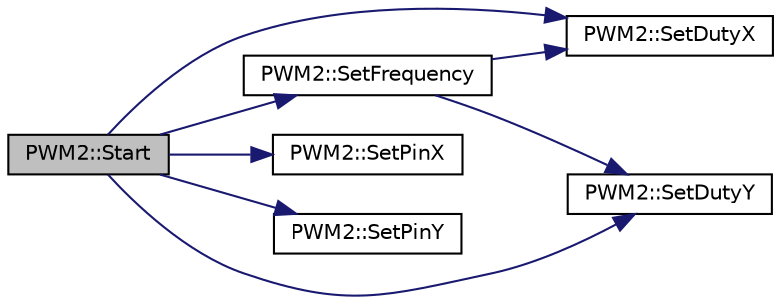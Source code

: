 digraph "PWM2::Start"
{
  edge [fontname="Helvetica",fontsize="10",labelfontname="Helvetica",labelfontsize="10"];
  node [fontname="Helvetica",fontsize="10",shape=record];
  rankdir="LR";
  Node1 [label="PWM2::Start",height=0.2,width=0.4,color="black", fillcolor="grey75", style="filled" fontcolor="black"];
  Node1 -> Node2 [color="midnightblue",fontsize="10",style="solid",fontname="Helvetica"];
  Node2 [label="PWM2::SetDutyX",height=0.2,width=0.4,color="black", fillcolor="white", style="filled",URL="$classPWM2.html#ac885ec16bd620fc1228e792ec1abf306",tooltip="Output a square wave with specified duty cycle. "];
  Node1 -> Node3 [color="midnightblue",fontsize="10",style="solid",fontname="Helvetica"];
  Node3 [label="PWM2::SetDutyY",height=0.2,width=0.4,color="black", fillcolor="white", style="filled",URL="$classPWM2.html#a8c5c2d18077352a9ef7c0063224941d8",tooltip="Output a square wave with specified duty cycle. "];
  Node1 -> Node4 [color="midnightblue",fontsize="10",style="solid",fontname="Helvetica"];
  Node4 [label="PWM2::SetPinX",height=0.2,width=0.4,color="black", fillcolor="white", style="filled",URL="$classPWM2.html#aa7be83334fd9fa4d6cf1ad1029f440fb",tooltip="Set a pin to PWM out on. "];
  Node1 -> Node5 [color="midnightblue",fontsize="10",style="solid",fontname="Helvetica"];
  Node5 [label="PWM2::SetPinY",height=0.2,width=0.4,color="black", fillcolor="white", style="filled",URL="$classPWM2.html#aa1d40b6aaebbb4cf65a5396ebe28df7c",tooltip="Set a pin to PWM out on. "];
  Node1 -> Node6 [color="midnightblue",fontsize="10",style="solid",fontname="Helvetica"];
  Node6 [label="PWM2::SetFrequency",height=0.2,width=0.4,color="black", fillcolor="white", style="filled",URL="$classPWM2.html#a3a3022532be4793a5b704df7da3de570",tooltip="Set the frequency to output channel X and Y on. "];
  Node6 -> Node2 [color="midnightblue",fontsize="10",style="solid",fontname="Helvetica"];
  Node6 -> Node3 [color="midnightblue",fontsize="10",style="solid",fontname="Helvetica"];
}
